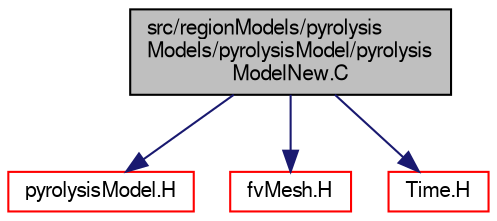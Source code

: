 digraph "src/regionModels/pyrolysisModels/pyrolysisModel/pyrolysisModelNew.C"
{
  bgcolor="transparent";
  edge [fontname="FreeSans",fontsize="10",labelfontname="FreeSans",labelfontsize="10"];
  node [fontname="FreeSans",fontsize="10",shape=record];
  Node0 [label="src/regionModels/pyrolysis\lModels/pyrolysisModel/pyrolysis\lModelNew.C",height=0.2,width=0.4,color="black", fillcolor="grey75", style="filled", fontcolor="black"];
  Node0 -> Node1 [color="midnightblue",fontsize="10",style="solid",fontname="FreeSans"];
  Node1 [label="pyrolysisModel.H",height=0.2,width=0.4,color="red",URL="$a14036.html"];
  Node0 -> Node189 [color="midnightblue",fontsize="10",style="solid",fontname="FreeSans"];
  Node189 [label="fvMesh.H",height=0.2,width=0.4,color="red",URL="$a03533.html"];
  Node0 -> Node336 [color="midnightblue",fontsize="10",style="solid",fontname="FreeSans"];
  Node336 [label="Time.H",height=0.2,width=0.4,color="red",URL="$a09311.html"];
}
